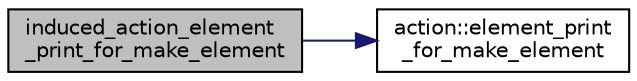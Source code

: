 digraph "induced_action_element_print_for_make_element"
{
  edge [fontname="Helvetica",fontsize="10",labelfontname="Helvetica",labelfontsize="10"];
  node [fontname="Helvetica",fontsize="10",shape=record];
  rankdir="LR";
  Node2905 [label="induced_action_element\l_print_for_make_element",height=0.2,width=0.4,color="black", fillcolor="grey75", style="filled", fontcolor="black"];
  Node2905 -> Node2906 [color="midnightblue",fontsize="10",style="solid",fontname="Helvetica"];
  Node2906 [label="action::element_print\l_for_make_element",height=0.2,width=0.4,color="black", fillcolor="white", style="filled",URL="$d2/d86/classaction.html#afd16c6446777c0ce519c84be26815c49"];
}
